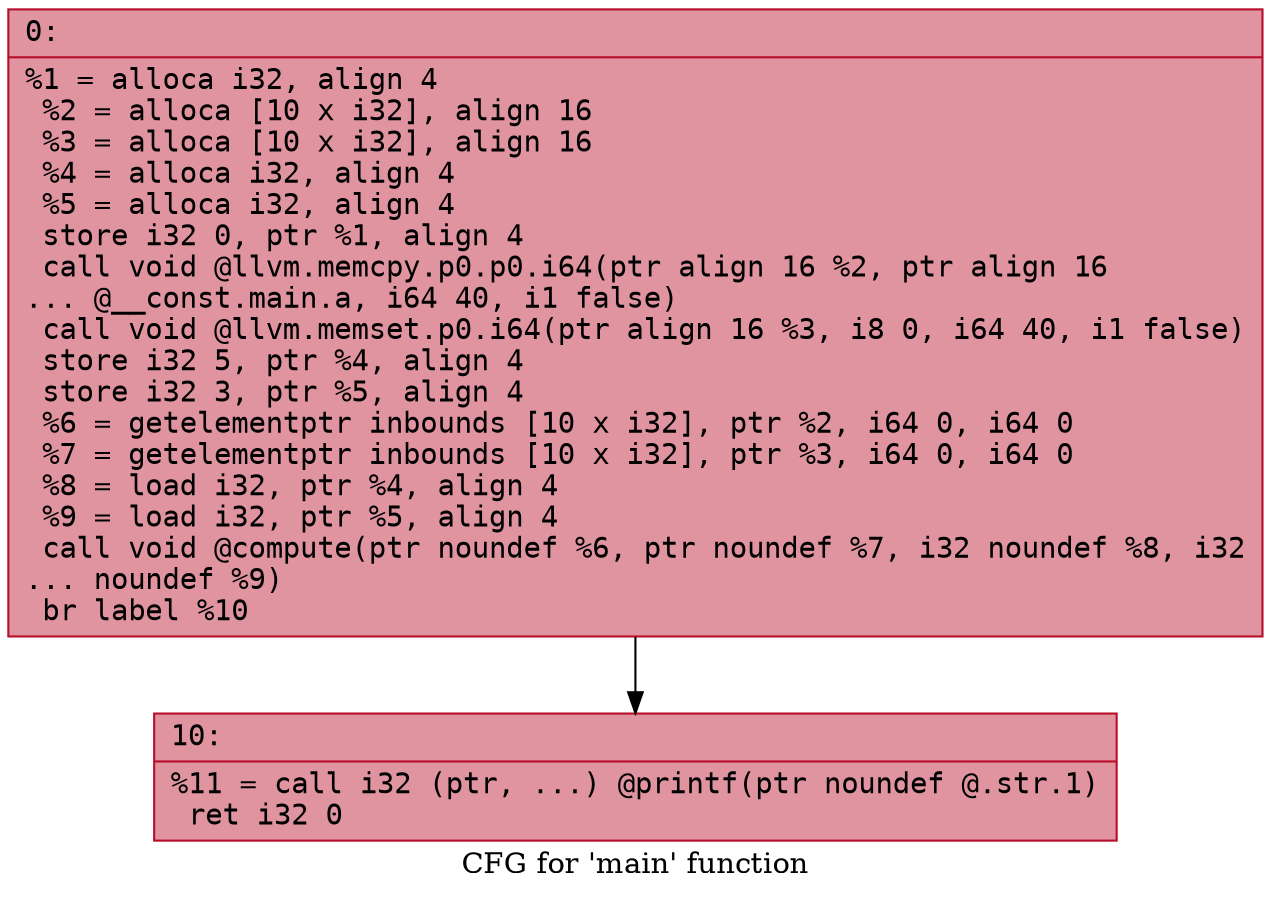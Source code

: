 digraph "CFG for 'main' function" {
	label="CFG for 'main' function";

	Node0x5578bd0230a0 [shape=record,color="#b70d28ff", style=filled, fillcolor="#b70d2870" fontname="Courier",label="{0:\l|  %1 = alloca i32, align 4\l  %2 = alloca [10 x i32], align 16\l  %3 = alloca [10 x i32], align 16\l  %4 = alloca i32, align 4\l  %5 = alloca i32, align 4\l  store i32 0, ptr %1, align 4\l  call void @llvm.memcpy.p0.p0.i64(ptr align 16 %2, ptr align 16\l... @__const.main.a, i64 40, i1 false)\l  call void @llvm.memset.p0.i64(ptr align 16 %3, i8 0, i64 40, i1 false)\l  store i32 5, ptr %4, align 4\l  store i32 3, ptr %5, align 4\l  %6 = getelementptr inbounds [10 x i32], ptr %2, i64 0, i64 0\l  %7 = getelementptr inbounds [10 x i32], ptr %3, i64 0, i64 0\l  %8 = load i32, ptr %4, align 4\l  %9 = load i32, ptr %5, align 4\l  call void @compute(ptr noundef %6, ptr noundef %7, i32 noundef %8, i32\l... noundef %9)\l  br label %10\l}"];
	Node0x5578bd0230a0 -> Node0x5578bd023df0[tooltip="0 -> 10\nProbability 100.00%" ];
	Node0x5578bd023df0 [shape=record,color="#b70d28ff", style=filled, fillcolor="#b70d2870" fontname="Courier",label="{10:\l|  %11 = call i32 (ptr, ...) @printf(ptr noundef @.str.1)\l  ret i32 0\l}"];
}
